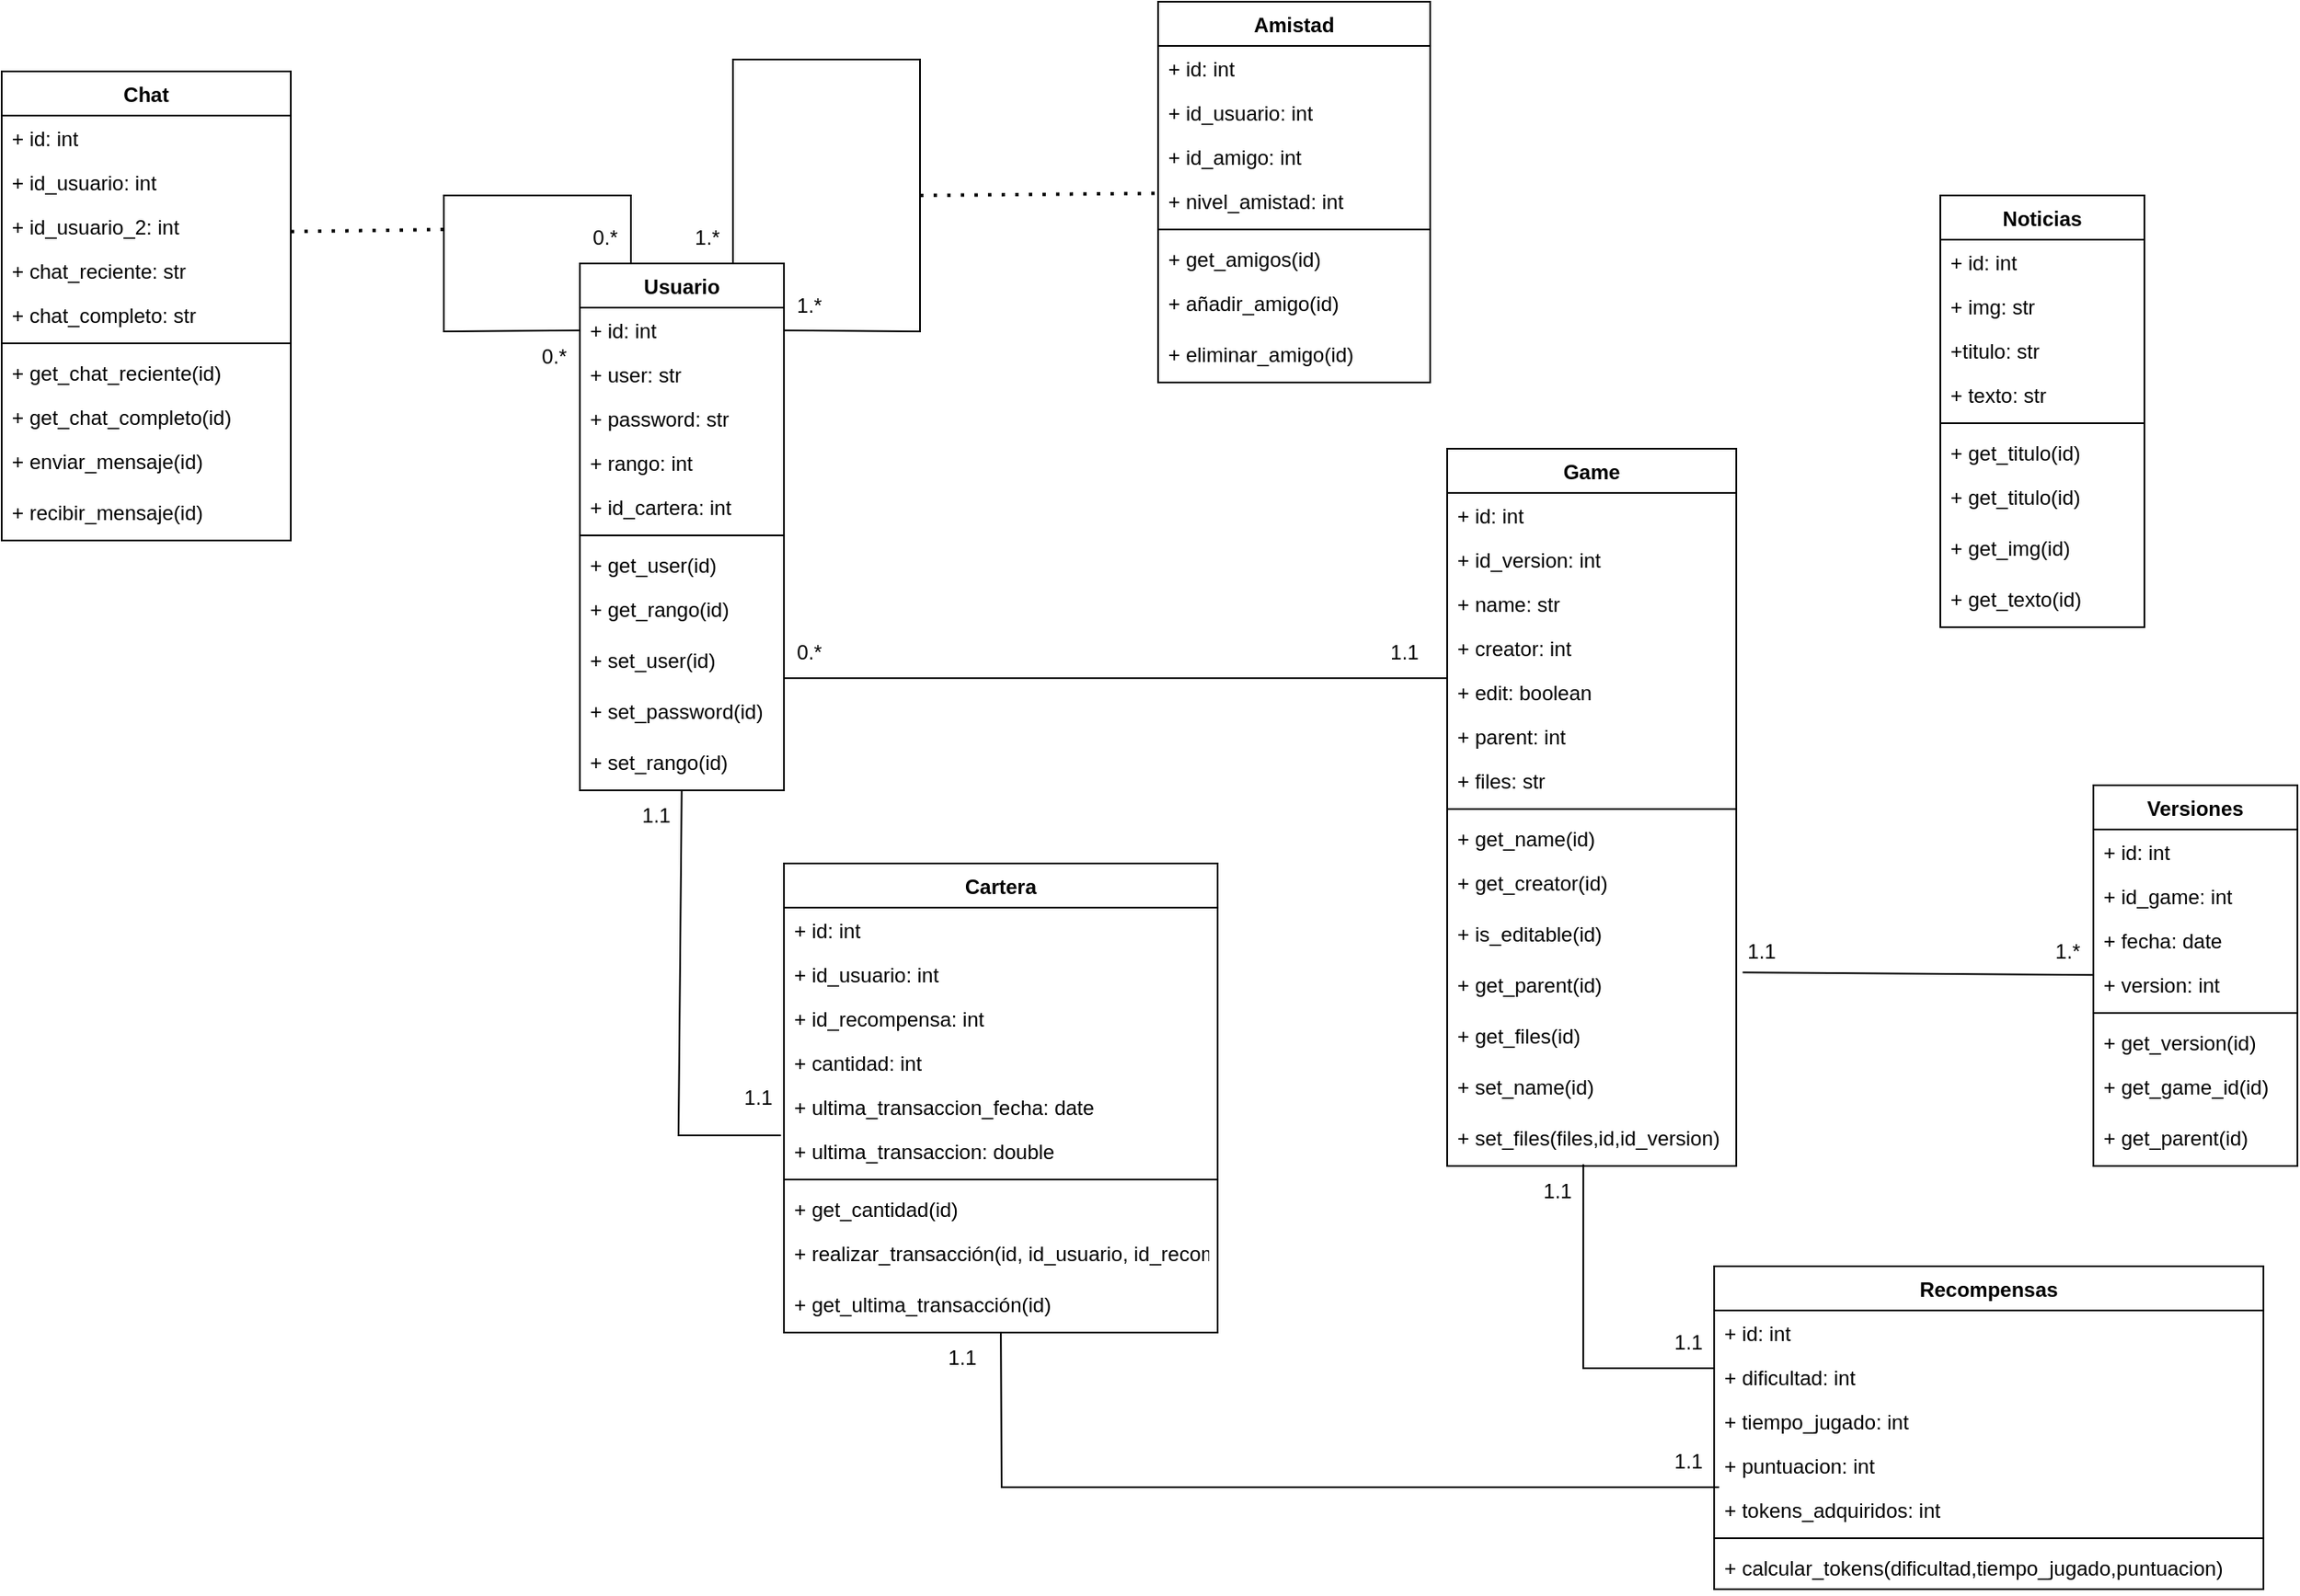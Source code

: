 <mxfile version="20.0.1" type="device"><diagram id="d7tqk3N9JqDDJmZupjmC" name="Página-1"><mxGraphModel dx="2622" dy="2574" grid="1" gridSize="10" guides="1" tooltips="1" connect="1" arrows="1" fold="1" page="1" pageScale="1" pageWidth="827" pageHeight="1169" math="0" shadow="0"><root><mxCell id="0"/><mxCell id="1" parent="0"/><mxCell id="T9l4dWcBDu-MsSgdCewD-1" value="Usuario" style="swimlane;fontStyle=1;align=center;verticalAlign=top;childLayout=stackLayout;horizontal=1;startSize=26;horizontalStack=0;resizeParent=1;resizeParentMax=0;resizeLast=0;collapsible=1;marginBottom=0;" parent="1" vertex="1"><mxGeometry x="40" y="80" width="120" height="310" as="geometry"/></mxCell><mxCell id="T9l4dWcBDu-MsSgdCewD-2" value="+ id: int" style="text;strokeColor=none;fillColor=none;align=left;verticalAlign=top;spacingLeft=4;spacingRight=4;overflow=hidden;rotatable=0;points=[[0,0.5],[1,0.5]];portConstraint=eastwest;" parent="T9l4dWcBDu-MsSgdCewD-1" vertex="1"><mxGeometry y="26" width="120" height="26" as="geometry"/></mxCell><mxCell id="T9l4dWcBDu-MsSgdCewD-5" value="+ user: str" style="text;strokeColor=none;fillColor=none;align=left;verticalAlign=top;spacingLeft=4;spacingRight=4;overflow=hidden;rotatable=0;points=[[0,0.5],[1,0.5]];portConstraint=eastwest;" parent="T9l4dWcBDu-MsSgdCewD-1" vertex="1"><mxGeometry y="52" width="120" height="26" as="geometry"/></mxCell><mxCell id="T9l4dWcBDu-MsSgdCewD-6" value="+ password: str" style="text;strokeColor=none;fillColor=none;align=left;verticalAlign=top;spacingLeft=4;spacingRight=4;overflow=hidden;rotatable=0;points=[[0,0.5],[1,0.5]];portConstraint=eastwest;" parent="T9l4dWcBDu-MsSgdCewD-1" vertex="1"><mxGeometry y="78" width="120" height="26" as="geometry"/></mxCell><mxCell id="T9l4dWcBDu-MsSgdCewD-7" value="+ rango: int" style="text;strokeColor=none;fillColor=none;align=left;verticalAlign=top;spacingLeft=4;spacingRight=4;overflow=hidden;rotatable=0;points=[[0,0.5],[1,0.5]];portConstraint=eastwest;" parent="T9l4dWcBDu-MsSgdCewD-1" vertex="1"><mxGeometry y="104" width="120" height="26" as="geometry"/></mxCell><mxCell id="T9l4dWcBDu-MsSgdCewD-8" value="+ id_cartera: int" style="text;strokeColor=none;fillColor=none;align=left;verticalAlign=top;spacingLeft=4;spacingRight=4;overflow=hidden;rotatable=0;points=[[0,0.5],[1,0.5]];portConstraint=eastwest;" parent="T9l4dWcBDu-MsSgdCewD-1" vertex="1"><mxGeometry y="130" width="120" height="26" as="geometry"/></mxCell><mxCell id="T9l4dWcBDu-MsSgdCewD-3" value="" style="line;strokeWidth=1;fillColor=none;align=left;verticalAlign=middle;spacingTop=-1;spacingLeft=3;spacingRight=3;rotatable=0;labelPosition=right;points=[];portConstraint=eastwest;" parent="T9l4dWcBDu-MsSgdCewD-1" vertex="1"><mxGeometry y="156" width="120" height="8" as="geometry"/></mxCell><mxCell id="T9l4dWcBDu-MsSgdCewD-4" value="+ get_user(id)&#10;" style="text;strokeColor=none;fillColor=none;align=left;verticalAlign=top;spacingLeft=4;spacingRight=4;overflow=hidden;rotatable=0;points=[[0,0.5],[1,0.5]];portConstraint=eastwest;" parent="T9l4dWcBDu-MsSgdCewD-1" vertex="1"><mxGeometry y="164" width="120" height="26" as="geometry"/></mxCell><mxCell id="T9l4dWcBDu-MsSgdCewD-9" value="+ get_rango(id)&#10;" style="text;strokeColor=none;fillColor=none;align=left;verticalAlign=top;spacingLeft=4;spacingRight=4;overflow=hidden;rotatable=0;points=[[0,0.5],[1,0.5]];portConstraint=eastwest;" parent="T9l4dWcBDu-MsSgdCewD-1" vertex="1"><mxGeometry y="190" width="120" height="30" as="geometry"/></mxCell><mxCell id="T9l4dWcBDu-MsSgdCewD-12" value="+ set_user(id)&#10;" style="text;strokeColor=none;fillColor=none;align=left;verticalAlign=top;spacingLeft=4;spacingRight=4;overflow=hidden;rotatable=0;points=[[0,0.5],[1,0.5]];portConstraint=eastwest;" parent="T9l4dWcBDu-MsSgdCewD-1" vertex="1"><mxGeometry y="220" width="120" height="30" as="geometry"/></mxCell><mxCell id="T9l4dWcBDu-MsSgdCewD-13" value="+ set_password(id)&#10;" style="text;strokeColor=none;fillColor=none;align=left;verticalAlign=top;spacingLeft=4;spacingRight=4;overflow=hidden;rotatable=0;points=[[0,0.5],[1,0.5]];portConstraint=eastwest;" parent="T9l4dWcBDu-MsSgdCewD-1" vertex="1"><mxGeometry y="250" width="120" height="30" as="geometry"/></mxCell><mxCell id="T9l4dWcBDu-MsSgdCewD-10" value="+ set_rango(id)&#10;" style="text;strokeColor=none;fillColor=none;align=left;verticalAlign=top;spacingLeft=4;spacingRight=4;overflow=hidden;rotatable=0;points=[[0,0.5],[1,0.5]];portConstraint=eastwest;" parent="T9l4dWcBDu-MsSgdCewD-1" vertex="1"><mxGeometry y="280" width="120" height="30" as="geometry"/></mxCell><mxCell id="_9Vaq0qgVRMaaSHX39XR-41" value="" style="endArrow=none;html=1;strokeWidth=1;rounded=0;exitX=0.75;exitY=0;exitDx=0;exitDy=0;" edge="1" parent="T9l4dWcBDu-MsSgdCewD-1" source="T9l4dWcBDu-MsSgdCewD-1" target="T9l4dWcBDu-MsSgdCewD-2"><mxGeometry width="50" height="50" relative="1" as="geometry"><mxPoint x="140" y="30" as="sourcePoint"/><mxPoint x="200" y="80" as="targetPoint"/><Array as="points"><mxPoint x="90" y="-120"/><mxPoint x="200" y="-120"/><mxPoint x="200" y="40"/></Array></mxGeometry></mxCell><mxCell id="_9Vaq0qgVRMaaSHX39XR-46" value="" style="endArrow=none;html=1;strokeWidth=1;rounded=0;entryX=0.25;entryY=0;entryDx=0;entryDy=0;" edge="1" parent="T9l4dWcBDu-MsSgdCewD-1" source="T9l4dWcBDu-MsSgdCewD-2" target="T9l4dWcBDu-MsSgdCewD-1"><mxGeometry width="50" height="50" relative="1" as="geometry"><mxPoint x="-120" y="-50" as="sourcePoint"/><mxPoint x="-90" y="-10.571" as="targetPoint"/><Array as="points"><mxPoint x="-80" y="40"/><mxPoint x="-80" y="-40"/><mxPoint x="30" y="-40"/></Array></mxGeometry></mxCell><mxCell id="T9l4dWcBDu-MsSgdCewD-15" value="Game" style="swimlane;fontStyle=1;align=center;verticalAlign=top;childLayout=stackLayout;horizontal=1;startSize=26;horizontalStack=0;resizeParent=1;resizeParentMax=0;resizeLast=0;collapsible=1;marginBottom=0;" parent="1" vertex="1"><mxGeometry x="550" y="189" width="170" height="422" as="geometry"/></mxCell><mxCell id="T9l4dWcBDu-MsSgdCewD-16" value="+ id: int" style="text;strokeColor=none;fillColor=none;align=left;verticalAlign=top;spacingLeft=4;spacingRight=4;overflow=hidden;rotatable=0;points=[[0,0.5],[1,0.5]];portConstraint=eastwest;" parent="T9l4dWcBDu-MsSgdCewD-15" vertex="1"><mxGeometry y="26" width="170" height="26" as="geometry"/></mxCell><mxCell id="_9Vaq0qgVRMaaSHX39XR-16" value="+ id_version: int" style="text;strokeColor=none;fillColor=none;align=left;verticalAlign=top;spacingLeft=4;spacingRight=4;overflow=hidden;rotatable=0;points=[[0,0.5],[1,0.5]];portConstraint=eastwest;" vertex="1" parent="T9l4dWcBDu-MsSgdCewD-15"><mxGeometry y="52" width="170" height="26" as="geometry"/></mxCell><mxCell id="T9l4dWcBDu-MsSgdCewD-17" value="+ name: str" style="text;strokeColor=none;fillColor=none;align=left;verticalAlign=top;spacingLeft=4;spacingRight=4;overflow=hidden;rotatable=0;points=[[0,0.5],[1,0.5]];portConstraint=eastwest;" parent="T9l4dWcBDu-MsSgdCewD-15" vertex="1"><mxGeometry y="78" width="170" height="26" as="geometry"/></mxCell><mxCell id="T9l4dWcBDu-MsSgdCewD-29" value="+ creator: int" style="text;strokeColor=none;fillColor=none;align=left;verticalAlign=top;spacingLeft=4;spacingRight=4;overflow=hidden;rotatable=0;points=[[0,0.5],[1,0.5]];portConstraint=eastwest;" parent="T9l4dWcBDu-MsSgdCewD-15" vertex="1"><mxGeometry y="104" width="170" height="26" as="geometry"/></mxCell><mxCell id="T9l4dWcBDu-MsSgdCewD-30" value="+ edit: boolean" style="text;strokeColor=none;fillColor=none;align=left;verticalAlign=top;spacingLeft=4;spacingRight=4;overflow=hidden;rotatable=0;points=[[0,0.5],[1,0.5]];portConstraint=eastwest;" parent="T9l4dWcBDu-MsSgdCewD-15" vertex="1"><mxGeometry y="130" width="170" height="26" as="geometry"/></mxCell><mxCell id="T9l4dWcBDu-MsSgdCewD-19" value="+ parent: int" style="text;strokeColor=none;fillColor=none;align=left;verticalAlign=top;spacingLeft=4;spacingRight=4;overflow=hidden;rotatable=0;points=[[0,0.5],[1,0.5]];portConstraint=eastwest;" parent="T9l4dWcBDu-MsSgdCewD-15" vertex="1"><mxGeometry y="156" width="170" height="26" as="geometry"/></mxCell><mxCell id="T9l4dWcBDu-MsSgdCewD-20" value="+ files: str" style="text;strokeColor=none;fillColor=none;align=left;verticalAlign=top;spacingLeft=4;spacingRight=4;overflow=hidden;rotatable=0;points=[[0,0.5],[1,0.5]];portConstraint=eastwest;" parent="T9l4dWcBDu-MsSgdCewD-15" vertex="1"><mxGeometry y="182" width="170" height="26" as="geometry"/></mxCell><mxCell id="T9l4dWcBDu-MsSgdCewD-21" value="" style="line;strokeWidth=1;fillColor=none;align=left;verticalAlign=middle;spacingTop=-1;spacingLeft=3;spacingRight=3;rotatable=0;labelPosition=right;points=[];portConstraint=eastwest;" parent="T9l4dWcBDu-MsSgdCewD-15" vertex="1"><mxGeometry y="208" width="170" height="8" as="geometry"/></mxCell><mxCell id="T9l4dWcBDu-MsSgdCewD-22" value="+ get_name(id)&#10;" style="text;strokeColor=none;fillColor=none;align=left;verticalAlign=top;spacingLeft=4;spacingRight=4;overflow=hidden;rotatable=0;points=[[0,0.5],[1,0.5]];portConstraint=eastwest;" parent="T9l4dWcBDu-MsSgdCewD-15" vertex="1"><mxGeometry y="216" width="170" height="26" as="geometry"/></mxCell><mxCell id="T9l4dWcBDu-MsSgdCewD-23" value="+ get_creator(id)&#10;" style="text;strokeColor=none;fillColor=none;align=left;verticalAlign=top;spacingLeft=4;spacingRight=4;overflow=hidden;rotatable=0;points=[[0,0.5],[1,0.5]];portConstraint=eastwest;" parent="T9l4dWcBDu-MsSgdCewD-15" vertex="1"><mxGeometry y="242" width="170" height="30" as="geometry"/></mxCell><mxCell id="T9l4dWcBDu-MsSgdCewD-24" value="+ is_editable(id)&#10;" style="text;strokeColor=none;fillColor=none;align=left;verticalAlign=top;spacingLeft=4;spacingRight=4;overflow=hidden;rotatable=0;points=[[0,0.5],[1,0.5]];portConstraint=eastwest;" parent="T9l4dWcBDu-MsSgdCewD-15" vertex="1"><mxGeometry y="272" width="170" height="30" as="geometry"/></mxCell><mxCell id="T9l4dWcBDu-MsSgdCewD-26" value="+ get_parent(id)&#10;" style="text;strokeColor=none;fillColor=none;align=left;verticalAlign=top;spacingLeft=4;spacingRight=4;overflow=hidden;rotatable=0;points=[[0,0.5],[1,0.5]];portConstraint=eastwest;" parent="T9l4dWcBDu-MsSgdCewD-15" vertex="1"><mxGeometry y="302" width="170" height="30" as="geometry"/></mxCell><mxCell id="T9l4dWcBDu-MsSgdCewD-27" value="+ get_files(id)&#10;" style="text;strokeColor=none;fillColor=none;align=left;verticalAlign=top;spacingLeft=4;spacingRight=4;overflow=hidden;rotatable=0;points=[[0,0.5],[1,0.5]];portConstraint=eastwest;" parent="T9l4dWcBDu-MsSgdCewD-15" vertex="1"><mxGeometry y="332" width="170" height="30" as="geometry"/></mxCell><mxCell id="T9l4dWcBDu-MsSgdCewD-31" value="+ set_name(id)&#10;" style="text;strokeColor=none;fillColor=none;align=left;verticalAlign=top;spacingLeft=4;spacingRight=4;overflow=hidden;rotatable=0;points=[[0,0.5],[1,0.5]];portConstraint=eastwest;" parent="T9l4dWcBDu-MsSgdCewD-15" vertex="1"><mxGeometry y="362" width="170" height="30" as="geometry"/></mxCell><mxCell id="T9l4dWcBDu-MsSgdCewD-32" value="+ set_files(files,id,id_version)&#10;" style="text;strokeColor=none;fillColor=none;align=left;verticalAlign=top;spacingLeft=4;spacingRight=4;overflow=hidden;rotatable=0;points=[[0,0.5],[1,0.5]];portConstraint=eastwest;" parent="T9l4dWcBDu-MsSgdCewD-15" vertex="1"><mxGeometry y="392" width="170" height="30" as="geometry"/></mxCell><mxCell id="T9l4dWcBDu-MsSgdCewD-33" value="" style="line;strokeWidth=1;fillColor=none;align=left;verticalAlign=middle;spacingTop=-1;spacingLeft=3;spacingRight=3;rotatable=0;labelPosition=right;points=[];portConstraint=eastwest;" parent="1" vertex="1"><mxGeometry x="160" y="320" width="390" height="8" as="geometry"/></mxCell><mxCell id="T9l4dWcBDu-MsSgdCewD-34" value="0.*" style="text;html=1;strokeColor=none;fillColor=none;align=center;verticalAlign=middle;whiteSpace=wrap;rounded=0;" parent="1" vertex="1"><mxGeometry x="160" y="294" width="30" height="30" as="geometry"/></mxCell><mxCell id="T9l4dWcBDu-MsSgdCewD-35" value="1.1" style="text;html=1;strokeColor=none;fillColor=none;align=center;verticalAlign=middle;whiteSpace=wrap;rounded=0;" parent="1" vertex="1"><mxGeometry x="510" y="294" width="30" height="30" as="geometry"/></mxCell><mxCell id="7lXQXYsrEiKgvo_i6qEv-1" value="Noticias" style="swimlane;fontStyle=1;align=center;verticalAlign=top;childLayout=stackLayout;horizontal=1;startSize=26;horizontalStack=0;resizeParent=1;resizeParentMax=0;resizeLast=0;collapsible=1;marginBottom=0;" parent="1" vertex="1"><mxGeometry x="840" y="40" width="120" height="254" as="geometry"/></mxCell><mxCell id="7lXQXYsrEiKgvo_i6qEv-2" value="+ id: int" style="text;strokeColor=none;fillColor=none;align=left;verticalAlign=top;spacingLeft=4;spacingRight=4;overflow=hidden;rotatable=0;points=[[0,0.5],[1,0.5]];portConstraint=eastwest;" parent="7lXQXYsrEiKgvo_i6qEv-1" vertex="1"><mxGeometry y="26" width="120" height="26" as="geometry"/></mxCell><mxCell id="7lXQXYsrEiKgvo_i6qEv-3" value="+ img: str" style="text;strokeColor=none;fillColor=none;align=left;verticalAlign=top;spacingLeft=4;spacingRight=4;overflow=hidden;rotatable=0;points=[[0,0.5],[1,0.5]];portConstraint=eastwest;" parent="7lXQXYsrEiKgvo_i6qEv-1" vertex="1"><mxGeometry y="52" width="120" height="26" as="geometry"/></mxCell><mxCell id="7lXQXYsrEiKgvo_i6qEv-4" value="+titulo: str" style="text;strokeColor=none;fillColor=none;align=left;verticalAlign=top;spacingLeft=4;spacingRight=4;overflow=hidden;rotatable=0;points=[[0,0.5],[1,0.5]];portConstraint=eastwest;" parent="7lXQXYsrEiKgvo_i6qEv-1" vertex="1"><mxGeometry y="78" width="120" height="26" as="geometry"/></mxCell><mxCell id="7lXQXYsrEiKgvo_i6qEv-5" value="+ texto: str" style="text;strokeColor=none;fillColor=none;align=left;verticalAlign=top;spacingLeft=4;spacingRight=4;overflow=hidden;rotatable=0;points=[[0,0.5],[1,0.5]];portConstraint=eastwest;" parent="7lXQXYsrEiKgvo_i6qEv-1" vertex="1"><mxGeometry y="104" width="120" height="26" as="geometry"/></mxCell><mxCell id="7lXQXYsrEiKgvo_i6qEv-8" value="" style="line;strokeWidth=1;fillColor=none;align=left;verticalAlign=middle;spacingTop=-1;spacingLeft=3;spacingRight=3;rotatable=0;labelPosition=right;points=[];portConstraint=eastwest;" parent="7lXQXYsrEiKgvo_i6qEv-1" vertex="1"><mxGeometry y="130" width="120" height="8" as="geometry"/></mxCell><mxCell id="7lXQXYsrEiKgvo_i6qEv-9" value="+ get_titulo(id)&#10;" style="text;strokeColor=none;fillColor=none;align=left;verticalAlign=top;spacingLeft=4;spacingRight=4;overflow=hidden;rotatable=0;points=[[0,0.5],[1,0.5]];portConstraint=eastwest;" parent="7lXQXYsrEiKgvo_i6qEv-1" vertex="1"><mxGeometry y="138" width="120" height="26" as="geometry"/></mxCell><mxCell id="7lXQXYsrEiKgvo_i6qEv-12" value="+ get_titulo(id)&#10;" style="text;strokeColor=none;fillColor=none;align=left;verticalAlign=top;spacingLeft=4;spacingRight=4;overflow=hidden;rotatable=0;points=[[0,0.5],[1,0.5]];portConstraint=eastwest;" parent="7lXQXYsrEiKgvo_i6qEv-1" vertex="1"><mxGeometry y="164" width="120" height="30" as="geometry"/></mxCell><mxCell id="7lXQXYsrEiKgvo_i6qEv-10" value="+ get_img(id)&#10;" style="text;strokeColor=none;fillColor=none;align=left;verticalAlign=top;spacingLeft=4;spacingRight=4;overflow=hidden;rotatable=0;points=[[0,0.5],[1,0.5]];portConstraint=eastwest;" parent="7lXQXYsrEiKgvo_i6qEv-1" vertex="1"><mxGeometry y="194" width="120" height="30" as="geometry"/></mxCell><mxCell id="7lXQXYsrEiKgvo_i6qEv-13" value="+ get_texto(id)&#10;" style="text;strokeColor=none;fillColor=none;align=left;verticalAlign=top;spacingLeft=4;spacingRight=4;overflow=hidden;rotatable=0;points=[[0,0.5],[1,0.5]];portConstraint=eastwest;" parent="7lXQXYsrEiKgvo_i6qEv-1" vertex="1"><mxGeometry y="224" width="120" height="30" as="geometry"/></mxCell><mxCell id="OgqehUDi30M1jxohPhrx-1" value="Amistad" style="swimlane;fontStyle=1;align=center;verticalAlign=top;childLayout=stackLayout;horizontal=1;startSize=26;horizontalStack=0;resizeParent=1;resizeParentMax=0;resizeLast=0;collapsible=1;marginBottom=0;" parent="1" vertex="1"><mxGeometry x="380" y="-74" width="160" height="224" as="geometry"/></mxCell><mxCell id="OgqehUDi30M1jxohPhrx-2" value="+ id: int" style="text;strokeColor=none;fillColor=none;align=left;verticalAlign=top;spacingLeft=4;spacingRight=4;overflow=hidden;rotatable=0;points=[[0,0.5],[1,0.5]];portConstraint=eastwest;" parent="OgqehUDi30M1jxohPhrx-1" vertex="1"><mxGeometry y="26" width="160" height="26" as="geometry"/></mxCell><mxCell id="OgqehUDi30M1jxohPhrx-6" value="+ id_usuario: int" style="text;strokeColor=none;fillColor=none;align=left;verticalAlign=top;spacingLeft=4;spacingRight=4;overflow=hidden;rotatable=0;points=[[0,0.5],[1,0.5]];portConstraint=eastwest;" parent="OgqehUDi30M1jxohPhrx-1" vertex="1"><mxGeometry y="52" width="160" height="26" as="geometry"/></mxCell><mxCell id="OgqehUDi30M1jxohPhrx-20" value="+ id_amigo: int" style="text;strokeColor=none;fillColor=none;align=left;verticalAlign=top;spacingLeft=4;spacingRight=4;overflow=hidden;rotatable=0;points=[[0,0.5],[1,0.5]];portConstraint=eastwest;" parent="OgqehUDi30M1jxohPhrx-1" vertex="1"><mxGeometry y="78" width="160" height="26" as="geometry"/></mxCell><mxCell id="OgqehUDi30M1jxohPhrx-19" value="+ nivel_amistad: int" style="text;strokeColor=none;fillColor=none;align=left;verticalAlign=top;spacingLeft=4;spacingRight=4;overflow=hidden;rotatable=0;points=[[0,0.5],[1,0.5]];portConstraint=eastwest;" parent="OgqehUDi30M1jxohPhrx-1" vertex="1"><mxGeometry y="104" width="160" height="26" as="geometry"/></mxCell><mxCell id="OgqehUDi30M1jxohPhrx-7" value="" style="line;strokeWidth=1;fillColor=none;align=left;verticalAlign=middle;spacingTop=-1;spacingLeft=3;spacingRight=3;rotatable=0;labelPosition=right;points=[];portConstraint=eastwest;" parent="OgqehUDi30M1jxohPhrx-1" vertex="1"><mxGeometry y="130" width="160" height="8" as="geometry"/></mxCell><mxCell id="OgqehUDi30M1jxohPhrx-8" value="+ get_amigos(id)&#10;" style="text;strokeColor=none;fillColor=none;align=left;verticalAlign=top;spacingLeft=4;spacingRight=4;overflow=hidden;rotatable=0;points=[[0,0.5],[1,0.5]];portConstraint=eastwest;" parent="OgqehUDi30M1jxohPhrx-1" vertex="1"><mxGeometry y="138" width="160" height="26" as="geometry"/></mxCell><mxCell id="OgqehUDi30M1jxohPhrx-11" value="+ añadir_amigo(id)&#10;" style="text;strokeColor=none;fillColor=none;align=left;verticalAlign=top;spacingLeft=4;spacingRight=4;overflow=hidden;rotatable=0;points=[[0,0.5],[1,0.5]];portConstraint=eastwest;" parent="OgqehUDi30M1jxohPhrx-1" vertex="1"><mxGeometry y="164" width="160" height="30" as="geometry"/></mxCell><mxCell id="OgqehUDi30M1jxohPhrx-15" value="+ eliminar_amigo(id)&#10;" style="text;strokeColor=none;fillColor=none;align=left;verticalAlign=top;spacingLeft=4;spacingRight=4;overflow=hidden;rotatable=0;points=[[0,0.5],[1,0.5]];portConstraint=eastwest;" parent="OgqehUDi30M1jxohPhrx-1" vertex="1"><mxGeometry y="194" width="160" height="30" as="geometry"/></mxCell><mxCell id="OgqehUDi30M1jxohPhrx-21" value="Cartera" style="swimlane;fontStyle=1;align=center;verticalAlign=top;childLayout=stackLayout;horizontal=1;startSize=26;horizontalStack=0;resizeParent=1;resizeParentMax=0;resizeLast=0;collapsible=1;marginBottom=0;" parent="1" vertex="1"><mxGeometry x="160" y="433" width="255" height="276" as="geometry"/></mxCell><mxCell id="OgqehUDi30M1jxohPhrx-22" value="+ id: int" style="text;strokeColor=none;fillColor=none;align=left;verticalAlign=top;spacingLeft=4;spacingRight=4;overflow=hidden;rotatable=0;points=[[0,0.5],[1,0.5]];portConstraint=eastwest;" parent="OgqehUDi30M1jxohPhrx-21" vertex="1"><mxGeometry y="26" width="255" height="26" as="geometry"/></mxCell><mxCell id="OgqehUDi30M1jxohPhrx-23" value="+ id_usuario: int" style="text;strokeColor=none;fillColor=none;align=left;verticalAlign=top;spacingLeft=4;spacingRight=4;overflow=hidden;rotatable=0;points=[[0,0.5],[1,0.5]];portConstraint=eastwest;" parent="OgqehUDi30M1jxohPhrx-21" vertex="1"><mxGeometry y="52" width="255" height="26" as="geometry"/></mxCell><mxCell id="_9Vaq0qgVRMaaSHX39XR-34" value="+ id_recompensa: int" style="text;strokeColor=none;fillColor=none;align=left;verticalAlign=top;spacingLeft=4;spacingRight=4;overflow=hidden;rotatable=0;points=[[0,0.5],[1,0.5]];portConstraint=eastwest;" vertex="1" parent="OgqehUDi30M1jxohPhrx-21"><mxGeometry y="78" width="255" height="26" as="geometry"/></mxCell><mxCell id="OgqehUDi30M1jxohPhrx-24" value="+ cantidad: int" style="text;strokeColor=none;fillColor=none;align=left;verticalAlign=top;spacingLeft=4;spacingRight=4;overflow=hidden;rotatable=0;points=[[0,0.5],[1,0.5]];portConstraint=eastwest;" parent="OgqehUDi30M1jxohPhrx-21" vertex="1"><mxGeometry y="104" width="255" height="26" as="geometry"/></mxCell><mxCell id="OgqehUDi30M1jxohPhrx-25" value="+ ultima_transaccion_fecha: date" style="text;strokeColor=none;fillColor=none;align=left;verticalAlign=top;spacingLeft=4;spacingRight=4;overflow=hidden;rotatable=0;points=[[0,0.5],[1,0.5]];portConstraint=eastwest;" parent="OgqehUDi30M1jxohPhrx-21" vertex="1"><mxGeometry y="130" width="255" height="26" as="geometry"/></mxCell><mxCell id="OgqehUDi30M1jxohPhrx-30" value="+ ultima_transaccion: double" style="text;strokeColor=none;fillColor=none;align=left;verticalAlign=top;spacingLeft=4;spacingRight=4;overflow=hidden;rotatable=0;points=[[0,0.5],[1,0.5]];portConstraint=eastwest;" parent="OgqehUDi30M1jxohPhrx-21" vertex="1"><mxGeometry y="156" width="255" height="26" as="geometry"/></mxCell><mxCell id="OgqehUDi30M1jxohPhrx-26" value="" style="line;strokeWidth=1;fillColor=none;align=left;verticalAlign=middle;spacingTop=-1;spacingLeft=3;spacingRight=3;rotatable=0;labelPosition=right;points=[];portConstraint=eastwest;" parent="OgqehUDi30M1jxohPhrx-21" vertex="1"><mxGeometry y="182" width="255" height="8" as="geometry"/></mxCell><mxCell id="OgqehUDi30M1jxohPhrx-27" value="+ get_cantidad(id)&#10;" style="text;strokeColor=none;fillColor=none;align=left;verticalAlign=top;spacingLeft=4;spacingRight=4;overflow=hidden;rotatable=0;points=[[0,0.5],[1,0.5]];portConstraint=eastwest;" parent="OgqehUDi30M1jxohPhrx-21" vertex="1"><mxGeometry y="190" width="255" height="26" as="geometry"/></mxCell><mxCell id="OgqehUDi30M1jxohPhrx-28" value="+ realizar_transacción(id, id_usuario, id_recompensa)&#10;" style="text;strokeColor=none;fillColor=none;align=left;verticalAlign=top;spacingLeft=4;spacingRight=4;overflow=hidden;rotatable=0;points=[[0,0.5],[1,0.5]];portConstraint=eastwest;" parent="OgqehUDi30M1jxohPhrx-21" vertex="1"><mxGeometry y="216" width="255" height="30" as="geometry"/></mxCell><mxCell id="OgqehUDi30M1jxohPhrx-31" value="+ get_ultima_transacción(id)&#10;" style="text;strokeColor=none;fillColor=none;align=left;verticalAlign=top;spacingLeft=4;spacingRight=4;overflow=hidden;rotatable=0;points=[[0,0.5],[1,0.5]];portConstraint=eastwest;" parent="OgqehUDi30M1jxohPhrx-21" vertex="1"><mxGeometry y="246" width="255" height="30" as="geometry"/></mxCell><mxCell id="OgqehUDi30M1jxohPhrx-35" value="" style="endArrow=none;html=1;rounded=0;exitX=-0.007;exitY=0.154;exitDx=0;exitDy=0;exitPerimeter=0;" parent="1" source="OgqehUDi30M1jxohPhrx-30" target="T9l4dWcBDu-MsSgdCewD-10" edge="1"><mxGeometry width="50" height="50" relative="1" as="geometry"><mxPoint x="50" y="580" as="sourcePoint"/><mxPoint x="97.96" y="453" as="targetPoint"/><Array as="points"><mxPoint x="98" y="593"/></Array></mxGeometry></mxCell><mxCell id="OgqehUDi30M1jxohPhrx-36" value="1.1" style="text;html=1;strokeColor=none;fillColor=none;align=center;verticalAlign=middle;whiteSpace=wrap;rounded=0;" parent="1" vertex="1"><mxGeometry x="130" y="556" width="30" height="30" as="geometry"/></mxCell><mxCell id="OgqehUDi30M1jxohPhrx-37" value="1.1" style="text;html=1;strokeColor=none;fillColor=none;align=center;verticalAlign=middle;whiteSpace=wrap;rounded=0;" parent="1" vertex="1"><mxGeometry x="70" y="390" width="30" height="30" as="geometry"/></mxCell><mxCell id="OgqehUDi30M1jxohPhrx-59" value="Chat" style="swimlane;fontStyle=1;align=center;verticalAlign=top;childLayout=stackLayout;horizontal=1;startSize=26;horizontalStack=0;resizeParent=1;resizeParentMax=0;resizeLast=0;collapsible=1;marginBottom=0;" parent="1" vertex="1"><mxGeometry x="-300" y="-33" width="170" height="276" as="geometry"/></mxCell><mxCell id="OgqehUDi30M1jxohPhrx-60" value="+ id: int" style="text;strokeColor=none;fillColor=none;align=left;verticalAlign=top;spacingLeft=4;spacingRight=4;overflow=hidden;rotatable=0;points=[[0,0.5],[1,0.5]];portConstraint=eastwest;" parent="OgqehUDi30M1jxohPhrx-59" vertex="1"><mxGeometry y="26" width="170" height="26" as="geometry"/></mxCell><mxCell id="OgqehUDi30M1jxohPhrx-61" value="+ id_usuario: int" style="text;strokeColor=none;fillColor=none;align=left;verticalAlign=top;spacingLeft=4;spacingRight=4;overflow=hidden;rotatable=0;points=[[0,0.5],[1,0.5]];portConstraint=eastwest;" parent="OgqehUDi30M1jxohPhrx-59" vertex="1"><mxGeometry y="52" width="170" height="26" as="geometry"/></mxCell><mxCell id="OgqehUDi30M1jxohPhrx-62" value="+ id_usuario_2: int" style="text;strokeColor=none;fillColor=none;align=left;verticalAlign=top;spacingLeft=4;spacingRight=4;overflow=hidden;rotatable=0;points=[[0,0.5],[1,0.5]];portConstraint=eastwest;" parent="OgqehUDi30M1jxohPhrx-59" vertex="1"><mxGeometry y="78" width="170" height="26" as="geometry"/></mxCell><mxCell id="OgqehUDi30M1jxohPhrx-63" value="+ chat_reciente: str" style="text;strokeColor=none;fillColor=none;align=left;verticalAlign=top;spacingLeft=4;spacingRight=4;overflow=hidden;rotatable=0;points=[[0,0.5],[1,0.5]];portConstraint=eastwest;" parent="OgqehUDi30M1jxohPhrx-59" vertex="1"><mxGeometry y="104" width="170" height="26" as="geometry"/></mxCell><mxCell id="OgqehUDi30M1jxohPhrx-68" value="+ chat_completo: str" style="text;strokeColor=none;fillColor=none;align=left;verticalAlign=top;spacingLeft=4;spacingRight=4;overflow=hidden;rotatable=0;points=[[0,0.5],[1,0.5]];portConstraint=eastwest;" parent="OgqehUDi30M1jxohPhrx-59" vertex="1"><mxGeometry y="130" width="170" height="26" as="geometry"/></mxCell><mxCell id="OgqehUDi30M1jxohPhrx-64" value="" style="line;strokeWidth=1;fillColor=none;align=left;verticalAlign=middle;spacingTop=-1;spacingLeft=3;spacingRight=3;rotatable=0;labelPosition=right;points=[];portConstraint=eastwest;" parent="OgqehUDi30M1jxohPhrx-59" vertex="1"><mxGeometry y="156" width="170" height="8" as="geometry"/></mxCell><mxCell id="OgqehUDi30M1jxohPhrx-65" value="+ get_chat_reciente(id)&#10;" style="text;strokeColor=none;fillColor=none;align=left;verticalAlign=top;spacingLeft=4;spacingRight=4;overflow=hidden;rotatable=0;points=[[0,0.5],[1,0.5]];portConstraint=eastwest;" parent="OgqehUDi30M1jxohPhrx-59" vertex="1"><mxGeometry y="164" width="170" height="26" as="geometry"/></mxCell><mxCell id="OgqehUDi30M1jxohPhrx-70" value="+ get_chat_completo(id)&#10;" style="text;strokeColor=none;fillColor=none;align=left;verticalAlign=top;spacingLeft=4;spacingRight=4;overflow=hidden;rotatable=0;points=[[0,0.5],[1,0.5]];portConstraint=eastwest;" parent="OgqehUDi30M1jxohPhrx-59" vertex="1"><mxGeometry y="190" width="170" height="26" as="geometry"/></mxCell><mxCell id="OgqehUDi30M1jxohPhrx-67" value="+ enviar_mensaje(id)&#10;" style="text;strokeColor=none;fillColor=none;align=left;verticalAlign=top;spacingLeft=4;spacingRight=4;overflow=hidden;rotatable=0;points=[[0,0.5],[1,0.5]];portConstraint=eastwest;" parent="OgqehUDi30M1jxohPhrx-59" vertex="1"><mxGeometry y="216" width="170" height="30" as="geometry"/></mxCell><mxCell id="OgqehUDi30M1jxohPhrx-72" value="+ recibir_mensaje(id)&#10;" style="text;strokeColor=none;fillColor=none;align=left;verticalAlign=top;spacingLeft=4;spacingRight=4;overflow=hidden;rotatable=0;points=[[0,0.5],[1,0.5]];portConstraint=eastwest;" parent="OgqehUDi30M1jxohPhrx-59" vertex="1"><mxGeometry y="246" width="170" height="30" as="geometry"/></mxCell><mxCell id="OgqehUDi30M1jxohPhrx-75" value="0.*" style="text;html=1;strokeColor=none;fillColor=none;align=center;verticalAlign=middle;whiteSpace=wrap;rounded=0;" parent="1" vertex="1"><mxGeometry x="10" y="120" width="30" height="30" as="geometry"/></mxCell><mxCell id="_9Vaq0qgVRMaaSHX39XR-1" value="Versiones" style="swimlane;fontStyle=1;align=center;verticalAlign=top;childLayout=stackLayout;horizontal=1;startSize=26;horizontalStack=0;resizeParent=1;resizeParentMax=0;resizeLast=0;collapsible=1;marginBottom=0;" vertex="1" parent="1"><mxGeometry x="930" y="387" width="120" height="224" as="geometry"/></mxCell><mxCell id="_9Vaq0qgVRMaaSHX39XR-2" value="+ id: int" style="text;strokeColor=none;fillColor=none;align=left;verticalAlign=top;spacingLeft=4;spacingRight=4;overflow=hidden;rotatable=0;points=[[0,0.5],[1,0.5]];portConstraint=eastwest;" vertex="1" parent="_9Vaq0qgVRMaaSHX39XR-1"><mxGeometry y="26" width="120" height="26" as="geometry"/></mxCell><mxCell id="_9Vaq0qgVRMaaSHX39XR-3" value="+ id_game: int" style="text;strokeColor=none;fillColor=none;align=left;verticalAlign=top;spacingLeft=4;spacingRight=4;overflow=hidden;rotatable=0;points=[[0,0.5],[1,0.5]];portConstraint=eastwest;" vertex="1" parent="_9Vaq0qgVRMaaSHX39XR-1"><mxGeometry y="52" width="120" height="26" as="geometry"/></mxCell><mxCell id="_9Vaq0qgVRMaaSHX39XR-4" value="+ fecha: date" style="text;strokeColor=none;fillColor=none;align=left;verticalAlign=top;spacingLeft=4;spacingRight=4;overflow=hidden;rotatable=0;points=[[0,0.5],[1,0.5]];portConstraint=eastwest;" vertex="1" parent="_9Vaq0qgVRMaaSHX39XR-1"><mxGeometry y="78" width="120" height="26" as="geometry"/></mxCell><mxCell id="_9Vaq0qgVRMaaSHX39XR-5" value="+ version: int" style="text;strokeColor=none;fillColor=none;align=left;verticalAlign=top;spacingLeft=4;spacingRight=4;overflow=hidden;rotatable=0;points=[[0,0.5],[1,0.5]];portConstraint=eastwest;" vertex="1" parent="_9Vaq0qgVRMaaSHX39XR-1"><mxGeometry y="104" width="120" height="26" as="geometry"/></mxCell><mxCell id="_9Vaq0qgVRMaaSHX39XR-8" value="" style="line;strokeWidth=1;fillColor=none;align=left;verticalAlign=middle;spacingTop=-1;spacingLeft=3;spacingRight=3;rotatable=0;labelPosition=right;points=[];portConstraint=eastwest;" vertex="1" parent="_9Vaq0qgVRMaaSHX39XR-1"><mxGeometry y="130" width="120" height="8" as="geometry"/></mxCell><mxCell id="_9Vaq0qgVRMaaSHX39XR-9" value="+ get_version(id)&#10;" style="text;strokeColor=none;fillColor=none;align=left;verticalAlign=top;spacingLeft=4;spacingRight=4;overflow=hidden;rotatable=0;points=[[0,0.5],[1,0.5]];portConstraint=eastwest;" vertex="1" parent="_9Vaq0qgVRMaaSHX39XR-1"><mxGeometry y="138" width="120" height="26" as="geometry"/></mxCell><mxCell id="_9Vaq0qgVRMaaSHX39XR-10" value="+ get_game_id(id)&#10;" style="text;strokeColor=none;fillColor=none;align=left;verticalAlign=top;spacingLeft=4;spacingRight=4;overflow=hidden;rotatable=0;points=[[0,0.5],[1,0.5]];portConstraint=eastwest;" vertex="1" parent="_9Vaq0qgVRMaaSHX39XR-1"><mxGeometry y="164" width="120" height="30" as="geometry"/></mxCell><mxCell id="_9Vaq0qgVRMaaSHX39XR-12" value="+ get_parent(id)&#10;" style="text;strokeColor=none;fillColor=none;align=left;verticalAlign=top;spacingLeft=4;spacingRight=4;overflow=hidden;rotatable=0;points=[[0,0.5],[1,0.5]];portConstraint=eastwest;" vertex="1" parent="_9Vaq0qgVRMaaSHX39XR-1"><mxGeometry y="194" width="120" height="30" as="geometry"/></mxCell><mxCell id="_9Vaq0qgVRMaaSHX39XR-18" value="" style="endArrow=none;html=1;rounded=0;exitX=1.022;exitY=0.203;exitDx=0;exitDy=0;exitPerimeter=0;" edge="1" parent="1" source="T9l4dWcBDu-MsSgdCewD-26" target="_9Vaq0qgVRMaaSHX39XR-1"><mxGeometry width="50" height="50" relative="1" as="geometry"><mxPoint x="780" y="550" as="sourcePoint"/><mxPoint x="830" y="500" as="targetPoint"/></mxGeometry></mxCell><mxCell id="_9Vaq0qgVRMaaSHX39XR-20" value="1.*" style="text;html=1;strokeColor=none;fillColor=none;align=center;verticalAlign=middle;whiteSpace=wrap;rounded=0;" vertex="1" parent="1"><mxGeometry x="900" y="470" width="30" height="30" as="geometry"/></mxCell><mxCell id="_9Vaq0qgVRMaaSHX39XR-21" value="1.1" style="text;html=1;strokeColor=none;fillColor=none;align=center;verticalAlign=middle;whiteSpace=wrap;rounded=0;" vertex="1" parent="1"><mxGeometry x="720" y="470" width="30" height="30" as="geometry"/></mxCell><mxCell id="_9Vaq0qgVRMaaSHX39XR-22" value="Recompensas" style="swimlane;fontStyle=1;align=center;verticalAlign=top;childLayout=stackLayout;horizontal=1;startSize=26;horizontalStack=0;resizeParent=1;resizeParentMax=0;resizeLast=0;collapsible=1;marginBottom=0;" vertex="1" parent="1"><mxGeometry x="707" y="670" width="323" height="190" as="geometry"/></mxCell><mxCell id="_9Vaq0qgVRMaaSHX39XR-23" value="+ id: int" style="text;strokeColor=none;fillColor=none;align=left;verticalAlign=top;spacingLeft=4;spacingRight=4;overflow=hidden;rotatable=0;points=[[0,0.5],[1,0.5]];portConstraint=eastwest;" vertex="1" parent="_9Vaq0qgVRMaaSHX39XR-22"><mxGeometry y="26" width="323" height="26" as="geometry"/></mxCell><mxCell id="_9Vaq0qgVRMaaSHX39XR-24" value="+ dificultad: int" style="text;strokeColor=none;fillColor=none;align=left;verticalAlign=top;spacingLeft=4;spacingRight=4;overflow=hidden;rotatable=0;points=[[0,0.5],[1,0.5]];portConstraint=eastwest;" vertex="1" parent="_9Vaq0qgVRMaaSHX39XR-22"><mxGeometry y="52" width="323" height="26" as="geometry"/></mxCell><mxCell id="_9Vaq0qgVRMaaSHX39XR-25" value="+ tiempo_jugado: int" style="text;strokeColor=none;fillColor=none;align=left;verticalAlign=top;spacingLeft=4;spacingRight=4;overflow=hidden;rotatable=0;points=[[0,0.5],[1,0.5]];portConstraint=eastwest;" vertex="1" parent="_9Vaq0qgVRMaaSHX39XR-22"><mxGeometry y="78" width="323" height="26" as="geometry"/></mxCell><mxCell id="_9Vaq0qgVRMaaSHX39XR-26" value="+ puntuacion: int" style="text;strokeColor=none;fillColor=none;align=left;verticalAlign=top;spacingLeft=4;spacingRight=4;overflow=hidden;rotatable=0;points=[[0,0.5],[1,0.5]];portConstraint=eastwest;" vertex="1" parent="_9Vaq0qgVRMaaSHX39XR-22"><mxGeometry y="104" width="323" height="26" as="geometry"/></mxCell><mxCell id="_9Vaq0qgVRMaaSHX39XR-32" value="+ tokens_adquiridos: int" style="text;strokeColor=none;fillColor=none;align=left;verticalAlign=top;spacingLeft=4;spacingRight=4;overflow=hidden;rotatable=0;points=[[0,0.5],[1,0.5]];portConstraint=eastwest;" vertex="1" parent="_9Vaq0qgVRMaaSHX39XR-22"><mxGeometry y="130" width="323" height="26" as="geometry"/></mxCell><mxCell id="_9Vaq0qgVRMaaSHX39XR-27" value="" style="line;strokeWidth=1;fillColor=none;align=left;verticalAlign=middle;spacingTop=-1;spacingLeft=3;spacingRight=3;rotatable=0;labelPosition=right;points=[];portConstraint=eastwest;" vertex="1" parent="_9Vaq0qgVRMaaSHX39XR-22"><mxGeometry y="156" width="323" height="8" as="geometry"/></mxCell><mxCell id="_9Vaq0qgVRMaaSHX39XR-28" value="+ calcular_tokens(dificultad,tiempo_jugado,puntuacion)&#10;" style="text;strokeColor=none;fillColor=none;align=left;verticalAlign=top;spacingLeft=4;spacingRight=4;overflow=hidden;rotatable=0;points=[[0,0.5],[1,0.5]];portConstraint=eastwest;" vertex="1" parent="_9Vaq0qgVRMaaSHX39XR-22"><mxGeometry y="164" width="323" height="26" as="geometry"/></mxCell><mxCell id="_9Vaq0qgVRMaaSHX39XR-31" value="" style="endArrow=none;html=1;rounded=0;exitX=0.471;exitY=0.967;exitDx=0;exitDy=0;exitPerimeter=0;entryX=1;entryY=0;entryDx=0;entryDy=0;" edge="1" parent="1" source="T9l4dWcBDu-MsSgdCewD-32"><mxGeometry width="50" height="50" relative="1" as="geometry"><mxPoint x="500.74" y="770" as="sourcePoint"/><mxPoint x="707" y="730" as="targetPoint"/><Array as="points"><mxPoint x="630" y="730"/></Array></mxGeometry></mxCell><mxCell id="_9Vaq0qgVRMaaSHX39XR-35" value="1.1" style="text;html=1;strokeColor=none;fillColor=none;align=center;verticalAlign=middle;whiteSpace=wrap;rounded=0;" vertex="1" parent="1"><mxGeometry x="600" y="611" width="30" height="30" as="geometry"/></mxCell><mxCell id="_9Vaq0qgVRMaaSHX39XR-37" value="" style="endArrow=none;html=1;rounded=0;entryX=0.009;entryY=0;entryDx=0;entryDy=0;entryPerimeter=0;" edge="1" parent="1" source="OgqehUDi30M1jxohPhrx-31" target="_9Vaq0qgVRMaaSHX39XR-32"><mxGeometry width="50" height="50" relative="1" as="geometry"><mxPoint x="640.07" y="620.01" as="sourcePoint"/><mxPoint x="717" y="771.0" as="targetPoint"/><Array as="points"><mxPoint x="288" y="800"/><mxPoint x="640" y="800"/></Array></mxGeometry></mxCell><mxCell id="_9Vaq0qgVRMaaSHX39XR-38" value="1.1" style="text;html=1;strokeColor=none;fillColor=none;align=center;verticalAlign=middle;whiteSpace=wrap;rounded=0;" vertex="1" parent="1"><mxGeometry x="677" y="770" width="30" height="30" as="geometry"/></mxCell><mxCell id="_9Vaq0qgVRMaaSHX39XR-39" value="1.1" style="text;html=1;strokeColor=none;fillColor=none;align=center;verticalAlign=middle;whiteSpace=wrap;rounded=0;" vertex="1" parent="1"><mxGeometry x="250" y="709" width="30" height="30" as="geometry"/></mxCell><mxCell id="_9Vaq0qgVRMaaSHX39XR-40" value="1.1" style="text;html=1;strokeColor=none;fillColor=none;align=center;verticalAlign=middle;whiteSpace=wrap;rounded=0;" vertex="1" parent="1"><mxGeometry x="677" y="700" width="30" height="30" as="geometry"/></mxCell><mxCell id="_9Vaq0qgVRMaaSHX39XR-43" value="1.*" style="text;html=1;strokeColor=none;fillColor=none;align=center;verticalAlign=middle;whiteSpace=wrap;rounded=0;" vertex="1" parent="1"><mxGeometry x="100" y="50" width="30" height="30" as="geometry"/></mxCell><mxCell id="_9Vaq0qgVRMaaSHX39XR-44" value="1.*" style="text;html=1;strokeColor=none;fillColor=none;align=center;verticalAlign=middle;whiteSpace=wrap;rounded=0;" vertex="1" parent="1"><mxGeometry x="160" y="90" width="30" height="30" as="geometry"/></mxCell><mxCell id="_9Vaq0qgVRMaaSHX39XR-45" value="" style="endArrow=none;dashed=1;html=1;dashPattern=1 3;strokeWidth=2;rounded=0;" edge="1" parent="1" target="OgqehUDi30M1jxohPhrx-1"><mxGeometry width="50" height="50" relative="1" as="geometry"><mxPoint x="240" y="40" as="sourcePoint"/><mxPoint x="250" y="130" as="targetPoint"/></mxGeometry></mxCell><mxCell id="_9Vaq0qgVRMaaSHX39XR-47" value="0.*" style="text;html=1;strokeColor=none;fillColor=none;align=center;verticalAlign=middle;whiteSpace=wrap;rounded=0;" vertex="1" parent="1"><mxGeometry x="40" y="50" width="30" height="30" as="geometry"/></mxCell><mxCell id="_9Vaq0qgVRMaaSHX39XR-48" value="" style="endArrow=none;dashed=1;html=1;dashPattern=1 3;strokeWidth=2;rounded=0;" edge="1" parent="1"><mxGeometry width="50" height="50" relative="1" as="geometry"><mxPoint x="-130" y="61.27" as="sourcePoint"/><mxPoint x="-40" y="60" as="targetPoint"/></mxGeometry></mxCell></root></mxGraphModel></diagram></mxfile>
